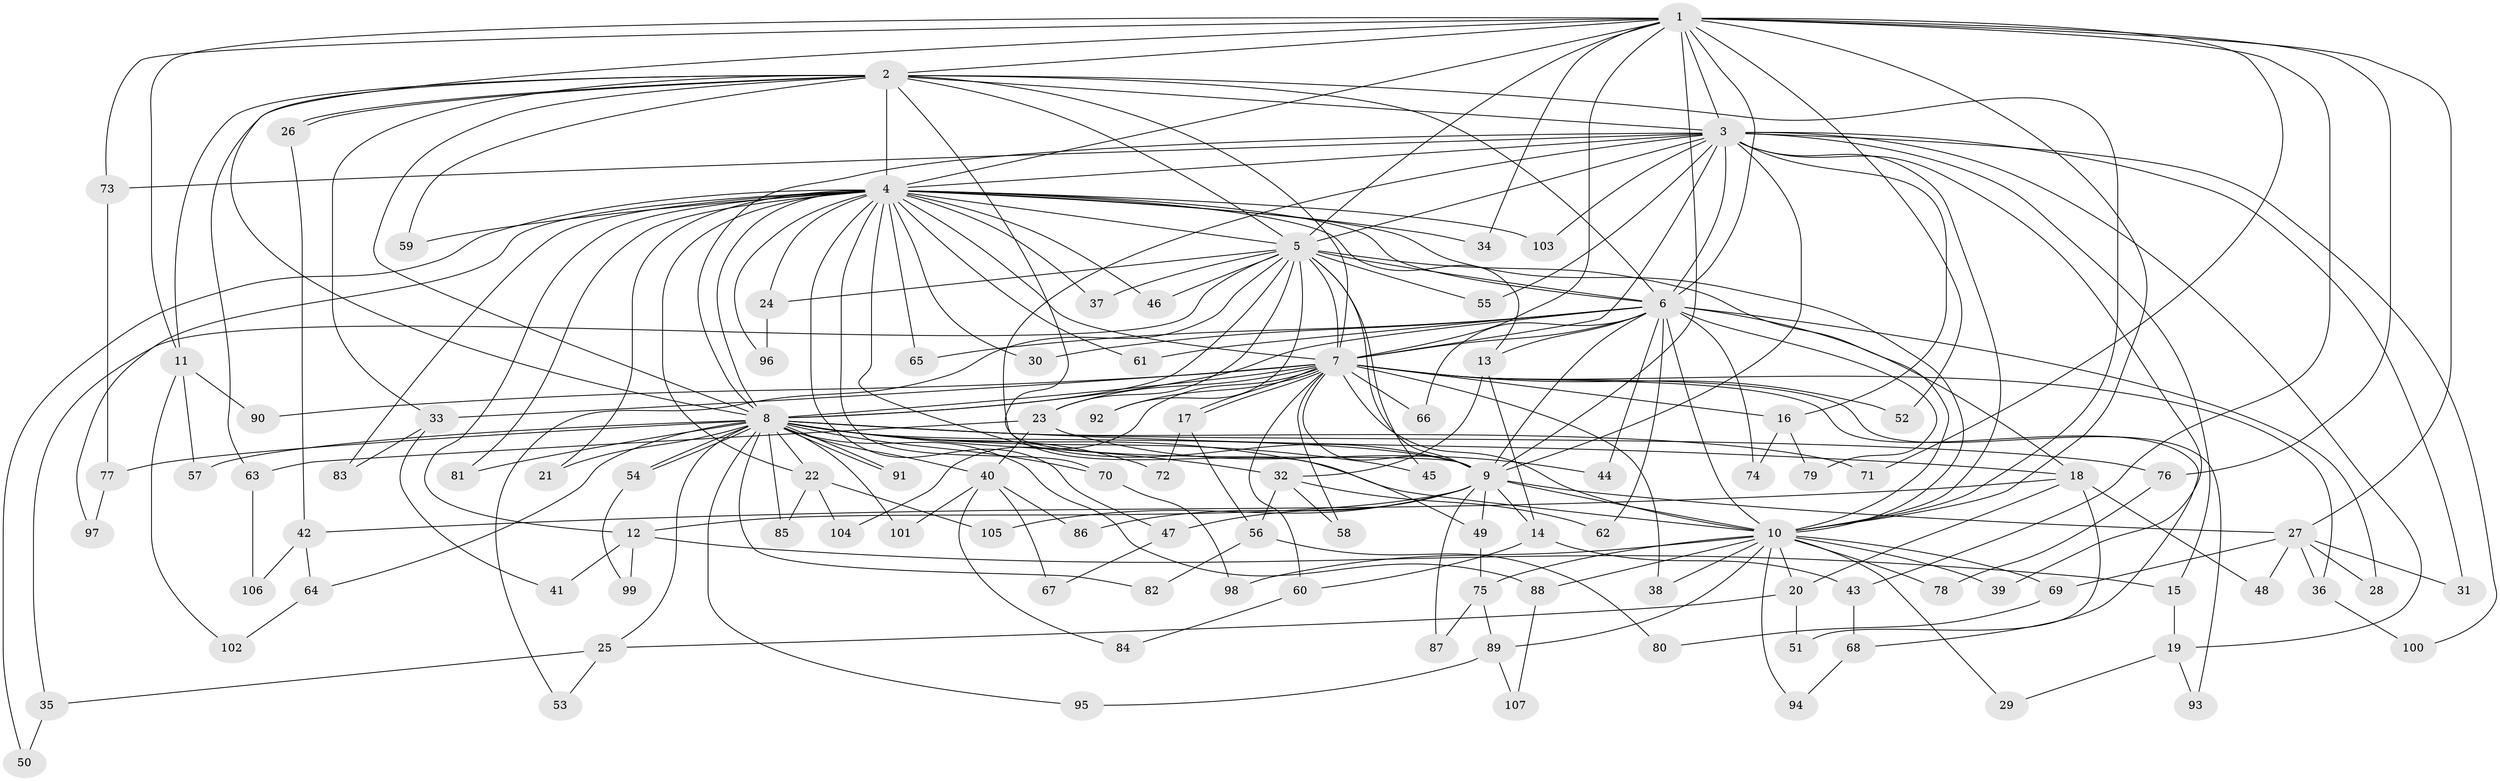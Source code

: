 // coarse degree distribution, {14: 0.012987012987012988, 16: 0.025974025974025976, 28: 0.012987012987012988, 26: 0.012987012987012988, 19: 0.025974025974025976, 24: 0.012987012987012988, 30: 0.012987012987012988, 5: 0.06493506493506493, 7: 0.03896103896103896, 3: 0.14285714285714285, 4: 0.11688311688311688, 2: 0.5064935064935064, 1: 0.012987012987012988}
// Generated by graph-tools (version 1.1) at 2025/51/02/27/25 19:51:49]
// undirected, 107 vertices, 239 edges
graph export_dot {
graph [start="1"]
  node [color=gray90,style=filled];
  1;
  2;
  3;
  4;
  5;
  6;
  7;
  8;
  9;
  10;
  11;
  12;
  13;
  14;
  15;
  16;
  17;
  18;
  19;
  20;
  21;
  22;
  23;
  24;
  25;
  26;
  27;
  28;
  29;
  30;
  31;
  32;
  33;
  34;
  35;
  36;
  37;
  38;
  39;
  40;
  41;
  42;
  43;
  44;
  45;
  46;
  47;
  48;
  49;
  50;
  51;
  52;
  53;
  54;
  55;
  56;
  57;
  58;
  59;
  60;
  61;
  62;
  63;
  64;
  65;
  66;
  67;
  68;
  69;
  70;
  71;
  72;
  73;
  74;
  75;
  76;
  77;
  78;
  79;
  80;
  81;
  82;
  83;
  84;
  85;
  86;
  87;
  88;
  89;
  90;
  91;
  92;
  93;
  94;
  95;
  96;
  97;
  98;
  99;
  100;
  101;
  102;
  103;
  104;
  105;
  106;
  107;
  1 -- 2;
  1 -- 3;
  1 -- 4;
  1 -- 5;
  1 -- 6;
  1 -- 7;
  1 -- 8;
  1 -- 9;
  1 -- 10;
  1 -- 11;
  1 -- 27;
  1 -- 34;
  1 -- 43;
  1 -- 52;
  1 -- 71;
  1 -- 73;
  1 -- 76;
  2 -- 3;
  2 -- 4;
  2 -- 5;
  2 -- 6;
  2 -- 7;
  2 -- 8;
  2 -- 9;
  2 -- 10;
  2 -- 11;
  2 -- 26;
  2 -- 26;
  2 -- 33;
  2 -- 59;
  2 -- 63;
  3 -- 4;
  3 -- 5;
  3 -- 6;
  3 -- 7;
  3 -- 8;
  3 -- 9;
  3 -- 10;
  3 -- 15;
  3 -- 16;
  3 -- 19;
  3 -- 31;
  3 -- 39;
  3 -- 49;
  3 -- 55;
  3 -- 73;
  3 -- 100;
  3 -- 103;
  4 -- 5;
  4 -- 6;
  4 -- 7;
  4 -- 8;
  4 -- 9;
  4 -- 10;
  4 -- 12;
  4 -- 13;
  4 -- 21;
  4 -- 22;
  4 -- 24;
  4 -- 30;
  4 -- 34;
  4 -- 37;
  4 -- 46;
  4 -- 47;
  4 -- 50;
  4 -- 59;
  4 -- 61;
  4 -- 65;
  4 -- 70;
  4 -- 81;
  4 -- 83;
  4 -- 96;
  4 -- 97;
  4 -- 103;
  5 -- 6;
  5 -- 7;
  5 -- 8;
  5 -- 9;
  5 -- 10;
  5 -- 23;
  5 -- 24;
  5 -- 35;
  5 -- 37;
  5 -- 45;
  5 -- 46;
  5 -- 53;
  5 -- 55;
  5 -- 92;
  6 -- 7;
  6 -- 8;
  6 -- 9;
  6 -- 10;
  6 -- 13;
  6 -- 18;
  6 -- 28;
  6 -- 30;
  6 -- 44;
  6 -- 61;
  6 -- 62;
  6 -- 65;
  6 -- 66;
  6 -- 74;
  6 -- 79;
  7 -- 8;
  7 -- 9;
  7 -- 10;
  7 -- 16;
  7 -- 17;
  7 -- 17;
  7 -- 23;
  7 -- 33;
  7 -- 36;
  7 -- 38;
  7 -- 52;
  7 -- 58;
  7 -- 60;
  7 -- 66;
  7 -- 68;
  7 -- 90;
  7 -- 92;
  7 -- 93;
  7 -- 104;
  8 -- 9;
  8 -- 10;
  8 -- 18;
  8 -- 21;
  8 -- 22;
  8 -- 25;
  8 -- 32;
  8 -- 40;
  8 -- 45;
  8 -- 54;
  8 -- 54;
  8 -- 57;
  8 -- 64;
  8 -- 70;
  8 -- 71;
  8 -- 72;
  8 -- 76;
  8 -- 77;
  8 -- 81;
  8 -- 82;
  8 -- 85;
  8 -- 88;
  8 -- 91;
  8 -- 91;
  8 -- 95;
  8 -- 101;
  9 -- 10;
  9 -- 12;
  9 -- 14;
  9 -- 27;
  9 -- 47;
  9 -- 49;
  9 -- 86;
  9 -- 87;
  9 -- 105;
  10 -- 20;
  10 -- 29;
  10 -- 38;
  10 -- 39;
  10 -- 69;
  10 -- 75;
  10 -- 78;
  10 -- 88;
  10 -- 89;
  10 -- 94;
  10 -- 98;
  11 -- 57;
  11 -- 90;
  11 -- 102;
  12 -- 15;
  12 -- 41;
  12 -- 99;
  13 -- 14;
  13 -- 32;
  14 -- 43;
  14 -- 60;
  15 -- 19;
  16 -- 74;
  16 -- 79;
  17 -- 56;
  17 -- 72;
  18 -- 20;
  18 -- 42;
  18 -- 48;
  18 -- 51;
  19 -- 29;
  19 -- 93;
  20 -- 25;
  20 -- 51;
  22 -- 85;
  22 -- 104;
  22 -- 105;
  23 -- 40;
  23 -- 44;
  23 -- 63;
  24 -- 96;
  25 -- 35;
  25 -- 53;
  26 -- 42;
  27 -- 28;
  27 -- 31;
  27 -- 36;
  27 -- 48;
  27 -- 69;
  32 -- 56;
  32 -- 58;
  32 -- 62;
  33 -- 41;
  33 -- 83;
  35 -- 50;
  36 -- 100;
  40 -- 67;
  40 -- 84;
  40 -- 86;
  40 -- 101;
  42 -- 64;
  42 -- 106;
  43 -- 68;
  47 -- 67;
  49 -- 75;
  54 -- 99;
  56 -- 80;
  56 -- 82;
  60 -- 84;
  63 -- 106;
  64 -- 102;
  68 -- 94;
  69 -- 80;
  70 -- 98;
  73 -- 77;
  75 -- 87;
  75 -- 89;
  76 -- 78;
  77 -- 97;
  88 -- 107;
  89 -- 95;
  89 -- 107;
}
